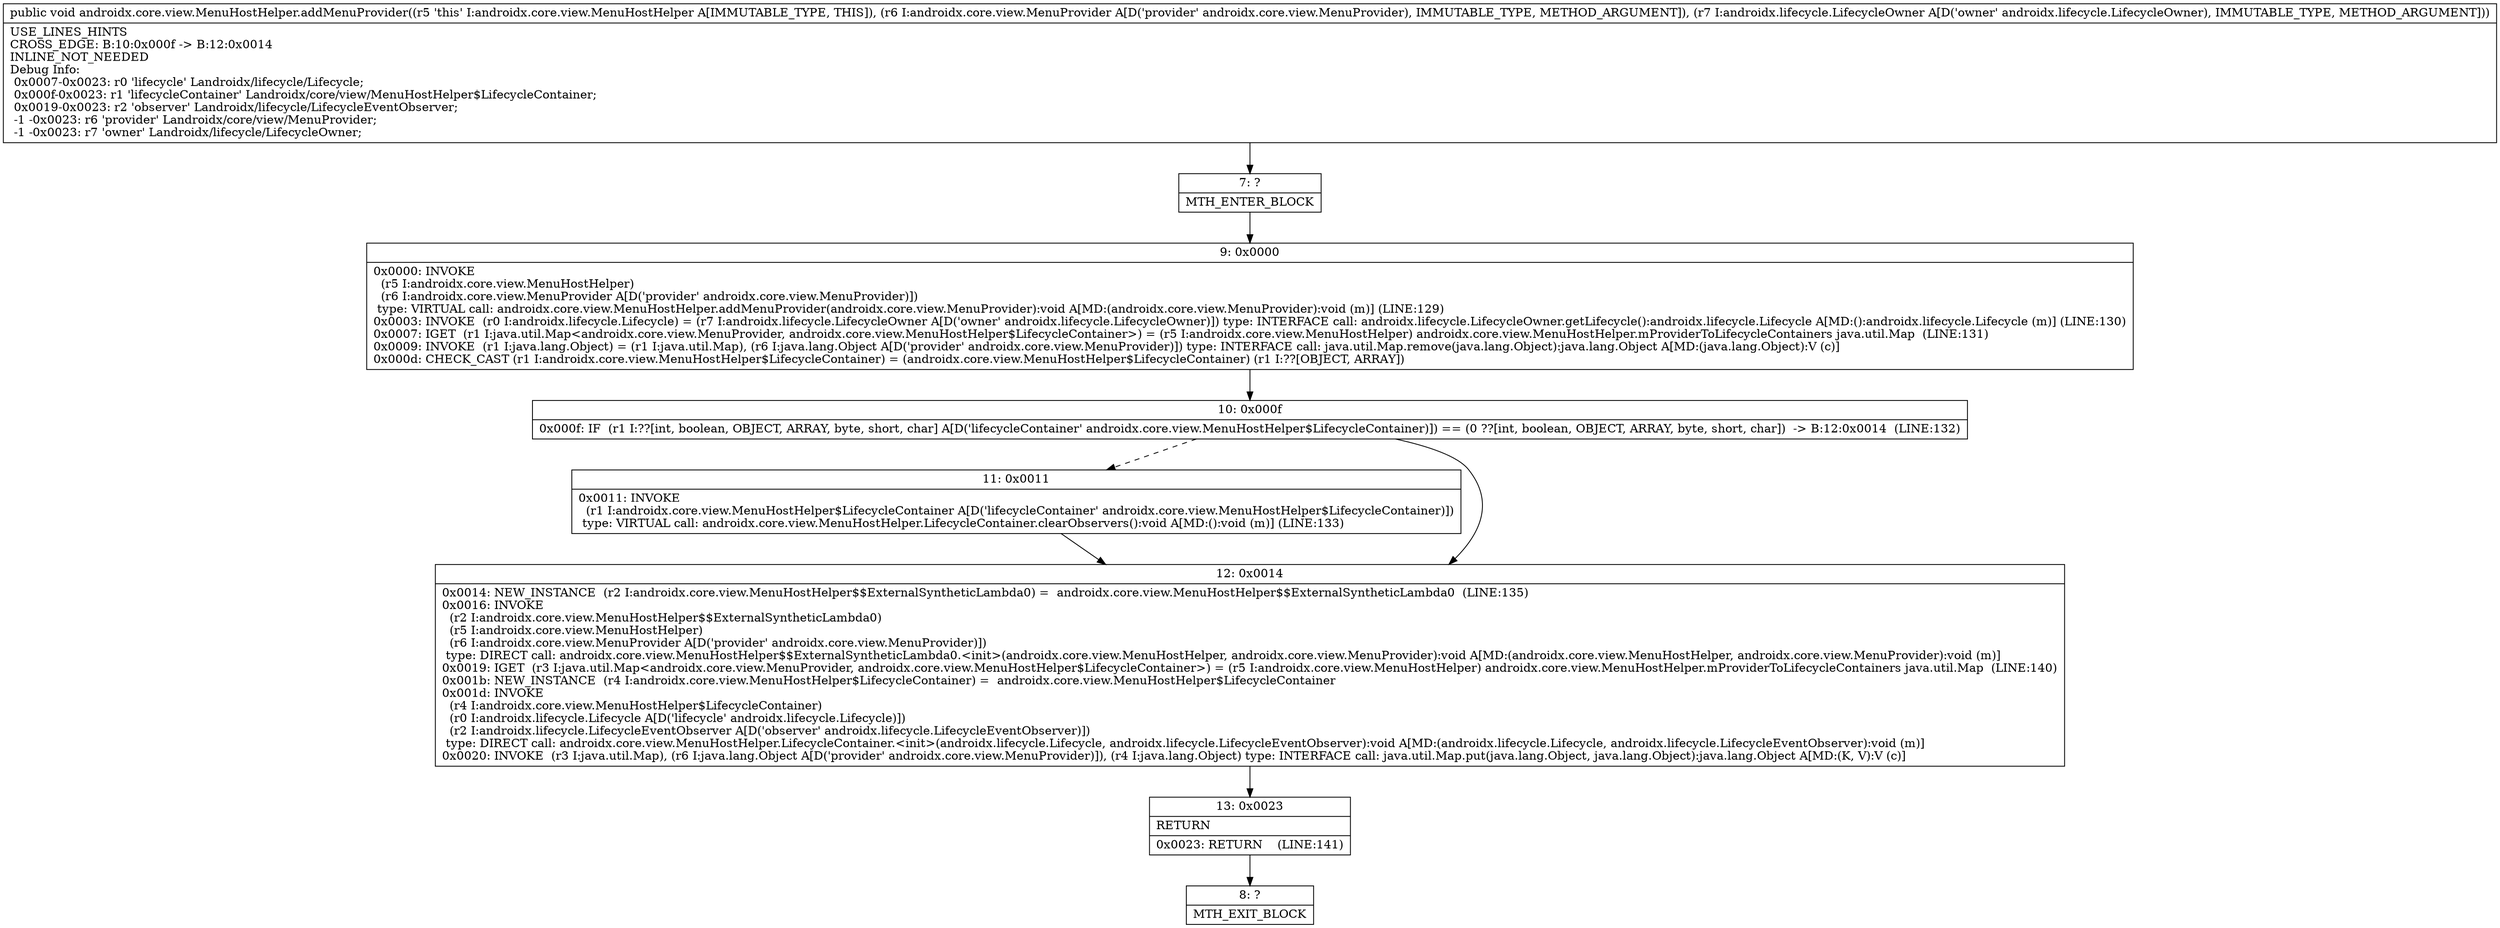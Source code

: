 digraph "CFG forandroidx.core.view.MenuHostHelper.addMenuProvider(Landroidx\/core\/view\/MenuProvider;Landroidx\/lifecycle\/LifecycleOwner;)V" {
Node_7 [shape=record,label="{7\:\ ?|MTH_ENTER_BLOCK\l}"];
Node_9 [shape=record,label="{9\:\ 0x0000|0x0000: INVOKE  \l  (r5 I:androidx.core.view.MenuHostHelper)\l  (r6 I:androidx.core.view.MenuProvider A[D('provider' androidx.core.view.MenuProvider)])\l type: VIRTUAL call: androidx.core.view.MenuHostHelper.addMenuProvider(androidx.core.view.MenuProvider):void A[MD:(androidx.core.view.MenuProvider):void (m)] (LINE:129)\l0x0003: INVOKE  (r0 I:androidx.lifecycle.Lifecycle) = (r7 I:androidx.lifecycle.LifecycleOwner A[D('owner' androidx.lifecycle.LifecycleOwner)]) type: INTERFACE call: androidx.lifecycle.LifecycleOwner.getLifecycle():androidx.lifecycle.Lifecycle A[MD:():androidx.lifecycle.Lifecycle (m)] (LINE:130)\l0x0007: IGET  (r1 I:java.util.Map\<androidx.core.view.MenuProvider, androidx.core.view.MenuHostHelper$LifecycleContainer\>) = (r5 I:androidx.core.view.MenuHostHelper) androidx.core.view.MenuHostHelper.mProviderToLifecycleContainers java.util.Map  (LINE:131)\l0x0009: INVOKE  (r1 I:java.lang.Object) = (r1 I:java.util.Map), (r6 I:java.lang.Object A[D('provider' androidx.core.view.MenuProvider)]) type: INTERFACE call: java.util.Map.remove(java.lang.Object):java.lang.Object A[MD:(java.lang.Object):V (c)]\l0x000d: CHECK_CAST (r1 I:androidx.core.view.MenuHostHelper$LifecycleContainer) = (androidx.core.view.MenuHostHelper$LifecycleContainer) (r1 I:??[OBJECT, ARRAY]) \l}"];
Node_10 [shape=record,label="{10\:\ 0x000f|0x000f: IF  (r1 I:??[int, boolean, OBJECT, ARRAY, byte, short, char] A[D('lifecycleContainer' androidx.core.view.MenuHostHelper$LifecycleContainer)]) == (0 ??[int, boolean, OBJECT, ARRAY, byte, short, char])  \-\> B:12:0x0014  (LINE:132)\l}"];
Node_11 [shape=record,label="{11\:\ 0x0011|0x0011: INVOKE  \l  (r1 I:androidx.core.view.MenuHostHelper$LifecycleContainer A[D('lifecycleContainer' androidx.core.view.MenuHostHelper$LifecycleContainer)])\l type: VIRTUAL call: androidx.core.view.MenuHostHelper.LifecycleContainer.clearObservers():void A[MD:():void (m)] (LINE:133)\l}"];
Node_12 [shape=record,label="{12\:\ 0x0014|0x0014: NEW_INSTANCE  (r2 I:androidx.core.view.MenuHostHelper$$ExternalSyntheticLambda0) =  androidx.core.view.MenuHostHelper$$ExternalSyntheticLambda0  (LINE:135)\l0x0016: INVOKE  \l  (r2 I:androidx.core.view.MenuHostHelper$$ExternalSyntheticLambda0)\l  (r5 I:androidx.core.view.MenuHostHelper)\l  (r6 I:androidx.core.view.MenuProvider A[D('provider' androidx.core.view.MenuProvider)])\l type: DIRECT call: androidx.core.view.MenuHostHelper$$ExternalSyntheticLambda0.\<init\>(androidx.core.view.MenuHostHelper, androidx.core.view.MenuProvider):void A[MD:(androidx.core.view.MenuHostHelper, androidx.core.view.MenuProvider):void (m)]\l0x0019: IGET  (r3 I:java.util.Map\<androidx.core.view.MenuProvider, androidx.core.view.MenuHostHelper$LifecycleContainer\>) = (r5 I:androidx.core.view.MenuHostHelper) androidx.core.view.MenuHostHelper.mProviderToLifecycleContainers java.util.Map  (LINE:140)\l0x001b: NEW_INSTANCE  (r4 I:androidx.core.view.MenuHostHelper$LifecycleContainer) =  androidx.core.view.MenuHostHelper$LifecycleContainer \l0x001d: INVOKE  \l  (r4 I:androidx.core.view.MenuHostHelper$LifecycleContainer)\l  (r0 I:androidx.lifecycle.Lifecycle A[D('lifecycle' androidx.lifecycle.Lifecycle)])\l  (r2 I:androidx.lifecycle.LifecycleEventObserver A[D('observer' androidx.lifecycle.LifecycleEventObserver)])\l type: DIRECT call: androidx.core.view.MenuHostHelper.LifecycleContainer.\<init\>(androidx.lifecycle.Lifecycle, androidx.lifecycle.LifecycleEventObserver):void A[MD:(androidx.lifecycle.Lifecycle, androidx.lifecycle.LifecycleEventObserver):void (m)]\l0x0020: INVOKE  (r3 I:java.util.Map), (r6 I:java.lang.Object A[D('provider' androidx.core.view.MenuProvider)]), (r4 I:java.lang.Object) type: INTERFACE call: java.util.Map.put(java.lang.Object, java.lang.Object):java.lang.Object A[MD:(K, V):V (c)]\l}"];
Node_13 [shape=record,label="{13\:\ 0x0023|RETURN\l|0x0023: RETURN    (LINE:141)\l}"];
Node_8 [shape=record,label="{8\:\ ?|MTH_EXIT_BLOCK\l}"];
MethodNode[shape=record,label="{public void androidx.core.view.MenuHostHelper.addMenuProvider((r5 'this' I:androidx.core.view.MenuHostHelper A[IMMUTABLE_TYPE, THIS]), (r6 I:androidx.core.view.MenuProvider A[D('provider' androidx.core.view.MenuProvider), IMMUTABLE_TYPE, METHOD_ARGUMENT]), (r7 I:androidx.lifecycle.LifecycleOwner A[D('owner' androidx.lifecycle.LifecycleOwner), IMMUTABLE_TYPE, METHOD_ARGUMENT]))  | USE_LINES_HINTS\lCROSS_EDGE: B:10:0x000f \-\> B:12:0x0014\lINLINE_NOT_NEEDED\lDebug Info:\l  0x0007\-0x0023: r0 'lifecycle' Landroidx\/lifecycle\/Lifecycle;\l  0x000f\-0x0023: r1 'lifecycleContainer' Landroidx\/core\/view\/MenuHostHelper$LifecycleContainer;\l  0x0019\-0x0023: r2 'observer' Landroidx\/lifecycle\/LifecycleEventObserver;\l  \-1 \-0x0023: r6 'provider' Landroidx\/core\/view\/MenuProvider;\l  \-1 \-0x0023: r7 'owner' Landroidx\/lifecycle\/LifecycleOwner;\l}"];
MethodNode -> Node_7;Node_7 -> Node_9;
Node_9 -> Node_10;
Node_10 -> Node_11[style=dashed];
Node_10 -> Node_12;
Node_11 -> Node_12;
Node_12 -> Node_13;
Node_13 -> Node_8;
}

